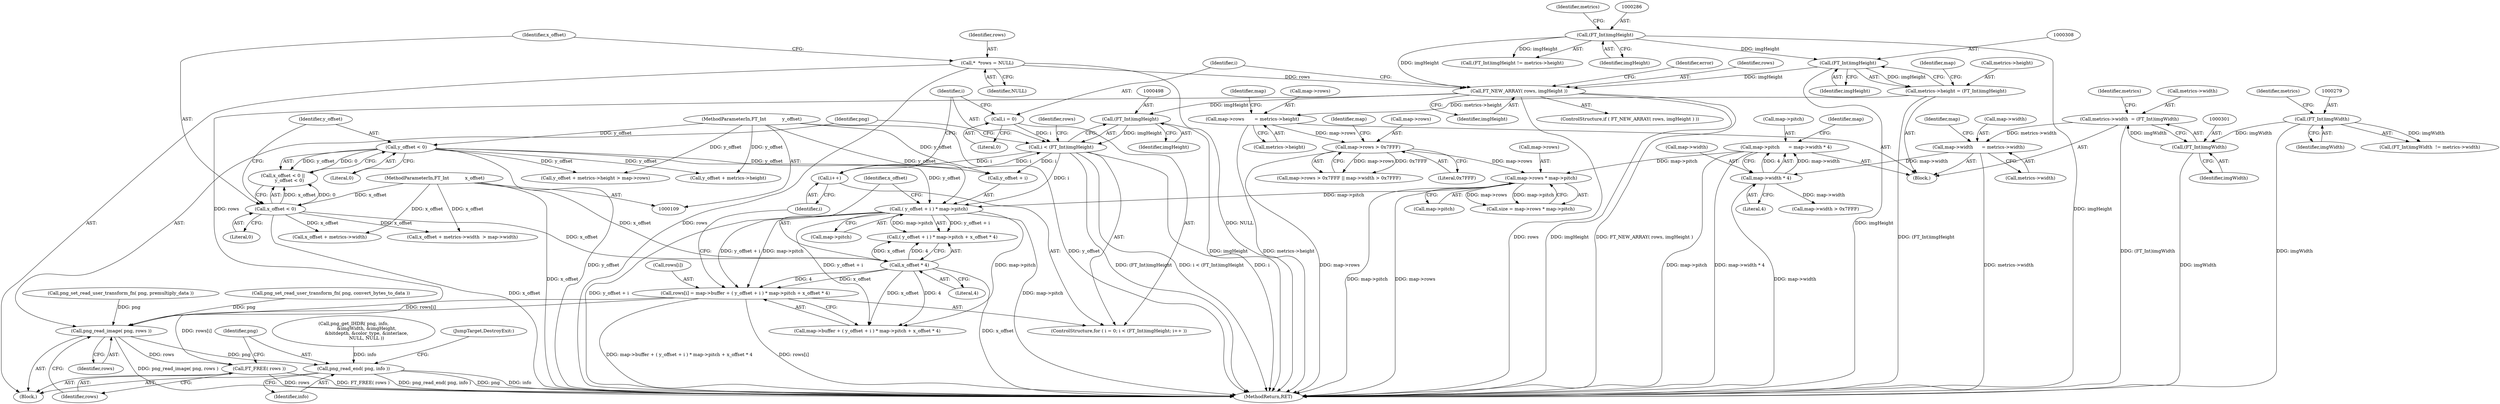 digraph "0_savannah_b3500af717010137046ec4076d1e1c0641e33727_6@array" {
"1000502" [label="(Call,rows[i] = map->buffer + ( y_offset + i ) * map->pitch + x_offset * 4)"];
"1000511" [label="(Call,( y_offset + i ) * map->pitch)"];
"1000149" [label="(Call,y_offset < 0)"];
"1000112" [label="(MethodParameterIn,FT_Int           y_offset)"];
"1000495" [label="(Call,i < (FT_Int)imgHeight)"];
"1000492" [label="(Call,i = 0)"];
"1000500" [label="(Call,i++)"];
"1000497" [label="(Call,(FT_Int)imgHeight)"];
"1000482" [label="(Call,FT_NEW_ARRAY( rows, imgHeight ))"];
"1000141" [label="(Call,*  *rows = NULL)"];
"1000307" [label="(Call,(FT_Int)imgHeight)"];
"1000285" [label="(Call,(FT_Int)imgHeight)"];
"1000363" [label="(Call,map->rows * map->pitch)"];
"1000345" [label="(Call,map->rows > 0x7FFF)"];
"1000317" [label="(Call,map->rows       = metrics->height)"];
"1000303" [label="(Call,metrics->height = (FT_Int)imgHeight)"];
"1000329" [label="(Call,map->pitch      = map->width * 4)"];
"1000333" [label="(Call,map->width * 4)"];
"1000310" [label="(Call,map->width      = metrics->width)"];
"1000296" [label="(Call,metrics->width  = (FT_Int)imgWidth)"];
"1000300" [label="(Call,(FT_Int)imgWidth)"];
"1000278" [label="(Call,(FT_Int)imgWidth)"];
"1000518" [label="(Call,x_offset * 4)"];
"1000146" [label="(Call,x_offset < 0)"];
"1000111" [label="(MethodParameterIn,FT_Int           x_offset)"];
"1000521" [label="(Call,png_read_image( png, rows ))"];
"1000524" [label="(Call,FT_FREE( rows ))"];
"1000526" [label="(Call,png_read_end( png, info ))"];
"1000277" [label="(Call,(FT_Int)imgWidth  != metrics->width)"];
"1000282" [label="(Identifier,metrics)"];
"1000333" [label="(Call,map->width * 4)"];
"1000112" [label="(MethodParameterIn,FT_Int           y_offset)"];
"1000518" [label="(Call,x_offset * 4)"];
"1000364" [label="(Call,map->rows)"];
"1000294" [label="(Block,)"];
"1000278" [label="(Call,(FT_Int)imgWidth)"];
"1000303" [label="(Call,metrics->height = (FT_Int)imgHeight)"];
"1000164" [label="(Call,x_offset + metrics->width)"];
"1000345" [label="(Call,map->rows > 0x7FFF)"];
"1000477" [label="(Call,png_set_read_user_transform_fn( png, convert_bytes_to_data ))"];
"1000525" [label="(Identifier,rows)"];
"1000111" [label="(MethodParameterIn,FT_Int           x_offset)"];
"1000363" [label="(Call,map->rows * map->pitch)"];
"1000481" [label="(ControlStructure,if ( FT_NEW_ARRAY( rows, imgHeight ) ))"];
"1000300" [label="(Call,(FT_Int)imgWidth)"];
"1000309" [label="(Identifier,imgHeight)"];
"1000519" [label="(Identifier,x_offset)"];
"1000334" [label="(Call,map->width)"];
"1000143" [label="(Identifier,NULL)"];
"1000491" [label="(ControlStructure,for ( i = 0; i < (FT_Int)imgHeight; i++ ))"];
"1000501" [label="(Identifier,i)"];
"1000529" [label="(JumpTarget,DestroyExit:)"];
"1000337" [label="(Literal,4)"];
"1000497" [label="(Call,(FT_Int)imgHeight)"];
"1000173" [label="(Call,y_offset + metrics->height > map->rows)"];
"1000285" [label="(Call,(FT_Int)imgHeight)"];
"1000522" [label="(Identifier,png)"];
"1000311" [label="(Call,map->width)"];
"1000340" [label="(Identifier,map)"];
"1000174" [label="(Call,y_offset + metrics->height)"];
"1000492" [label="(Call,i = 0)"];
"1000305" [label="(Identifier,metrics)"];
"1000151" [label="(Literal,0)"];
"1000510" [label="(Call,( y_offset + i ) * map->pitch + x_offset * 4)"];
"1000521" [label="(Call,png_read_image( png, rows ))"];
"1000119" [label="(Block,)"];
"1000503" [label="(Call,rows[i])"];
"1000361" [label="(Call,size = map->rows * map->pitch)"];
"1000350" [label="(Call,map->width > 0x7FFF)"];
"1000496" [label="(Identifier,i)"];
"1000280" [label="(Identifier,imgWidth)"];
"1000318" [label="(Call,map->rows)"];
"1000433" [label="(Call,png_get_IHDR( png, info,\n                  &imgWidth, &imgHeight,\n                  &bitdepth, &color_type, &interlace,\n                  NULL, NULL ))"];
"1000314" [label="(Call,metrics->width)"];
"1000499" [label="(Identifier,imgHeight)"];
"1000149" [label="(Call,y_offset < 0)"];
"1000494" [label="(Literal,0)"];
"1000150" [label="(Identifier,y_offset)"];
"1000506" [label="(Call,map->buffer + ( y_offset + i ) * map->pitch + x_offset * 4)"];
"1000146" [label="(Call,x_offset < 0)"];
"1000310" [label="(Call,map->width      = metrics->width)"];
"1000346" [label="(Call,map->rows)"];
"1000526" [label="(Call,png_read_end( png, info ))"];
"1000523" [label="(Identifier,rows)"];
"1000330" [label="(Call,map->pitch)"];
"1000142" [label="(Identifier,rows)"];
"1000307" [label="(Call,(FT_Int)imgHeight)"];
"1000344" [label="(Call,map->rows > 0x7FFF || map->width > 0x7FFF)"];
"1000524" [label="(Call,FT_FREE( rows ))"];
"1000147" [label="(Identifier,x_offset)"];
"1000352" [label="(Identifier,map)"];
"1000349" [label="(Literal,0x7FFF)"];
"1000289" [label="(Identifier,metrics)"];
"1000484" [label="(Identifier,imgHeight)"];
"1000482" [label="(Call,FT_NEW_ARRAY( rows, imgHeight ))"];
"1000504" [label="(Identifier,rows)"];
"1000287" [label="(Identifier,imgHeight)"];
"1000296" [label="(Call,metrics->width  = (FT_Int)imgWidth)"];
"1000502" [label="(Call,rows[i] = map->buffer + ( y_offset + i ) * map->pitch + x_offset * 4)"];
"1000321" [label="(Call,metrics->height)"];
"1000367" [label="(Call,map->pitch)"];
"1000528" [label="(Identifier,info)"];
"1000500" [label="(Call,i++)"];
"1000520" [label="(Literal,4)"];
"1000512" [label="(Call,y_offset + i)"];
"1000511" [label="(Call,( y_offset + i ) * map->pitch)"];
"1000312" [label="(Identifier,map)"];
"1000329" [label="(Call,map->pitch      = map->width * 4)"];
"1000487" [label="(Identifier,error)"];
"1000317" [label="(Call,map->rows       = metrics->height)"];
"1000148" [label="(Literal,0)"];
"1000483" [label="(Identifier,rows)"];
"1000495" [label="(Call,i < (FT_Int)imgHeight)"];
"1000284" [label="(Call,(FT_Int)imgHeight != metrics->height)"];
"1000304" [label="(Call,metrics->height)"];
"1000163" [label="(Call,x_offset + metrics->width  > map->width)"];
"1000515" [label="(Call,map->pitch)"];
"1000542" [label="(MethodReturn,RET)"];
"1000527" [label="(Identifier,png)"];
"1000326" [label="(Identifier,map)"];
"1000297" [label="(Call,metrics->width)"];
"1000493" [label="(Identifier,i)"];
"1000302" [label="(Identifier,imgWidth)"];
"1000141" [label="(Call,*  *rows = NULL)"];
"1000145" [label="(Call,x_offset < 0 ||\n         y_offset < 0)"];
"1000319" [label="(Identifier,map)"];
"1000472" [label="(Call,png_set_read_user_transform_fn( png, premultiply_data ))"];
"1000502" -> "1000491"  [label="AST: "];
"1000502" -> "1000506"  [label="CFG: "];
"1000503" -> "1000502"  [label="AST: "];
"1000506" -> "1000502"  [label="AST: "];
"1000501" -> "1000502"  [label="CFG: "];
"1000502" -> "1000542"  [label="DDG: map->buffer + ( y_offset + i ) * map->pitch + x_offset * 4"];
"1000502" -> "1000542"  [label="DDG: rows[i]"];
"1000511" -> "1000502"  [label="DDG: y_offset + i"];
"1000511" -> "1000502"  [label="DDG: map->pitch"];
"1000518" -> "1000502"  [label="DDG: x_offset"];
"1000518" -> "1000502"  [label="DDG: 4"];
"1000502" -> "1000521"  [label="DDG: rows[i]"];
"1000502" -> "1000524"  [label="DDG: rows[i]"];
"1000511" -> "1000510"  [label="AST: "];
"1000511" -> "1000515"  [label="CFG: "];
"1000512" -> "1000511"  [label="AST: "];
"1000515" -> "1000511"  [label="AST: "];
"1000519" -> "1000511"  [label="CFG: "];
"1000511" -> "1000542"  [label="DDG: map->pitch"];
"1000511" -> "1000542"  [label="DDG: y_offset + i"];
"1000511" -> "1000506"  [label="DDG: y_offset + i"];
"1000511" -> "1000506"  [label="DDG: map->pitch"];
"1000511" -> "1000510"  [label="DDG: y_offset + i"];
"1000511" -> "1000510"  [label="DDG: map->pitch"];
"1000149" -> "1000511"  [label="DDG: y_offset"];
"1000112" -> "1000511"  [label="DDG: y_offset"];
"1000495" -> "1000511"  [label="DDG: i"];
"1000363" -> "1000511"  [label="DDG: map->pitch"];
"1000149" -> "1000145"  [label="AST: "];
"1000149" -> "1000151"  [label="CFG: "];
"1000150" -> "1000149"  [label="AST: "];
"1000151" -> "1000149"  [label="AST: "];
"1000145" -> "1000149"  [label="CFG: "];
"1000149" -> "1000542"  [label="DDG: y_offset"];
"1000149" -> "1000145"  [label="DDG: y_offset"];
"1000149" -> "1000145"  [label="DDG: 0"];
"1000112" -> "1000149"  [label="DDG: y_offset"];
"1000149" -> "1000173"  [label="DDG: y_offset"];
"1000149" -> "1000174"  [label="DDG: y_offset"];
"1000149" -> "1000512"  [label="DDG: y_offset"];
"1000112" -> "1000109"  [label="AST: "];
"1000112" -> "1000542"  [label="DDG: y_offset"];
"1000112" -> "1000173"  [label="DDG: y_offset"];
"1000112" -> "1000174"  [label="DDG: y_offset"];
"1000112" -> "1000512"  [label="DDG: y_offset"];
"1000495" -> "1000491"  [label="AST: "];
"1000495" -> "1000497"  [label="CFG: "];
"1000496" -> "1000495"  [label="AST: "];
"1000497" -> "1000495"  [label="AST: "];
"1000504" -> "1000495"  [label="CFG: "];
"1000522" -> "1000495"  [label="CFG: "];
"1000495" -> "1000542"  [label="DDG: i"];
"1000495" -> "1000542"  [label="DDG: (FT_Int)imgHeight"];
"1000495" -> "1000542"  [label="DDG: i < (FT_Int)imgHeight"];
"1000492" -> "1000495"  [label="DDG: i"];
"1000500" -> "1000495"  [label="DDG: i"];
"1000497" -> "1000495"  [label="DDG: imgHeight"];
"1000495" -> "1000500"  [label="DDG: i"];
"1000495" -> "1000512"  [label="DDG: i"];
"1000492" -> "1000491"  [label="AST: "];
"1000492" -> "1000494"  [label="CFG: "];
"1000493" -> "1000492"  [label="AST: "];
"1000494" -> "1000492"  [label="AST: "];
"1000496" -> "1000492"  [label="CFG: "];
"1000500" -> "1000491"  [label="AST: "];
"1000500" -> "1000501"  [label="CFG: "];
"1000501" -> "1000500"  [label="AST: "];
"1000496" -> "1000500"  [label="CFG: "];
"1000497" -> "1000499"  [label="CFG: "];
"1000498" -> "1000497"  [label="AST: "];
"1000499" -> "1000497"  [label="AST: "];
"1000497" -> "1000542"  [label="DDG: imgHeight"];
"1000482" -> "1000497"  [label="DDG: imgHeight"];
"1000482" -> "1000481"  [label="AST: "];
"1000482" -> "1000484"  [label="CFG: "];
"1000483" -> "1000482"  [label="AST: "];
"1000484" -> "1000482"  [label="AST: "];
"1000487" -> "1000482"  [label="CFG: "];
"1000493" -> "1000482"  [label="CFG: "];
"1000482" -> "1000542"  [label="DDG: rows"];
"1000482" -> "1000542"  [label="DDG: imgHeight"];
"1000482" -> "1000542"  [label="DDG: FT_NEW_ARRAY( rows, imgHeight )"];
"1000141" -> "1000482"  [label="DDG: rows"];
"1000307" -> "1000482"  [label="DDG: imgHeight"];
"1000285" -> "1000482"  [label="DDG: imgHeight"];
"1000482" -> "1000521"  [label="DDG: rows"];
"1000141" -> "1000119"  [label="AST: "];
"1000141" -> "1000143"  [label="CFG: "];
"1000142" -> "1000141"  [label="AST: "];
"1000143" -> "1000141"  [label="AST: "];
"1000147" -> "1000141"  [label="CFG: "];
"1000141" -> "1000542"  [label="DDG: rows"];
"1000141" -> "1000542"  [label="DDG: NULL"];
"1000307" -> "1000303"  [label="AST: "];
"1000307" -> "1000309"  [label="CFG: "];
"1000308" -> "1000307"  [label="AST: "];
"1000309" -> "1000307"  [label="AST: "];
"1000303" -> "1000307"  [label="CFG: "];
"1000307" -> "1000542"  [label="DDG: imgHeight"];
"1000307" -> "1000303"  [label="DDG: imgHeight"];
"1000285" -> "1000307"  [label="DDG: imgHeight"];
"1000285" -> "1000284"  [label="AST: "];
"1000285" -> "1000287"  [label="CFG: "];
"1000286" -> "1000285"  [label="AST: "];
"1000287" -> "1000285"  [label="AST: "];
"1000289" -> "1000285"  [label="CFG: "];
"1000285" -> "1000542"  [label="DDG: imgHeight"];
"1000285" -> "1000284"  [label="DDG: imgHeight"];
"1000363" -> "1000361"  [label="AST: "];
"1000363" -> "1000367"  [label="CFG: "];
"1000364" -> "1000363"  [label="AST: "];
"1000367" -> "1000363"  [label="AST: "];
"1000361" -> "1000363"  [label="CFG: "];
"1000363" -> "1000542"  [label="DDG: map->rows"];
"1000363" -> "1000542"  [label="DDG: map->pitch"];
"1000363" -> "1000361"  [label="DDG: map->rows"];
"1000363" -> "1000361"  [label="DDG: map->pitch"];
"1000345" -> "1000363"  [label="DDG: map->rows"];
"1000329" -> "1000363"  [label="DDG: map->pitch"];
"1000345" -> "1000344"  [label="AST: "];
"1000345" -> "1000349"  [label="CFG: "];
"1000346" -> "1000345"  [label="AST: "];
"1000349" -> "1000345"  [label="AST: "];
"1000352" -> "1000345"  [label="CFG: "];
"1000344" -> "1000345"  [label="CFG: "];
"1000345" -> "1000542"  [label="DDG: map->rows"];
"1000345" -> "1000344"  [label="DDG: map->rows"];
"1000345" -> "1000344"  [label="DDG: 0x7FFF"];
"1000317" -> "1000345"  [label="DDG: map->rows"];
"1000317" -> "1000294"  [label="AST: "];
"1000317" -> "1000321"  [label="CFG: "];
"1000318" -> "1000317"  [label="AST: "];
"1000321" -> "1000317"  [label="AST: "];
"1000326" -> "1000317"  [label="CFG: "];
"1000317" -> "1000542"  [label="DDG: metrics->height"];
"1000303" -> "1000317"  [label="DDG: metrics->height"];
"1000303" -> "1000294"  [label="AST: "];
"1000304" -> "1000303"  [label="AST: "];
"1000312" -> "1000303"  [label="CFG: "];
"1000303" -> "1000542"  [label="DDG: (FT_Int)imgHeight"];
"1000329" -> "1000294"  [label="AST: "];
"1000329" -> "1000333"  [label="CFG: "];
"1000330" -> "1000329"  [label="AST: "];
"1000333" -> "1000329"  [label="AST: "];
"1000340" -> "1000329"  [label="CFG: "];
"1000329" -> "1000542"  [label="DDG: map->width * 4"];
"1000329" -> "1000542"  [label="DDG: map->pitch"];
"1000333" -> "1000329"  [label="DDG: map->width"];
"1000333" -> "1000329"  [label="DDG: 4"];
"1000333" -> "1000337"  [label="CFG: "];
"1000334" -> "1000333"  [label="AST: "];
"1000337" -> "1000333"  [label="AST: "];
"1000333" -> "1000542"  [label="DDG: map->width"];
"1000310" -> "1000333"  [label="DDG: map->width"];
"1000333" -> "1000350"  [label="DDG: map->width"];
"1000310" -> "1000294"  [label="AST: "];
"1000310" -> "1000314"  [label="CFG: "];
"1000311" -> "1000310"  [label="AST: "];
"1000314" -> "1000310"  [label="AST: "];
"1000319" -> "1000310"  [label="CFG: "];
"1000310" -> "1000542"  [label="DDG: metrics->width"];
"1000296" -> "1000310"  [label="DDG: metrics->width"];
"1000296" -> "1000294"  [label="AST: "];
"1000296" -> "1000300"  [label="CFG: "];
"1000297" -> "1000296"  [label="AST: "];
"1000300" -> "1000296"  [label="AST: "];
"1000305" -> "1000296"  [label="CFG: "];
"1000296" -> "1000542"  [label="DDG: (FT_Int)imgWidth"];
"1000300" -> "1000296"  [label="DDG: imgWidth"];
"1000300" -> "1000302"  [label="CFG: "];
"1000301" -> "1000300"  [label="AST: "];
"1000302" -> "1000300"  [label="AST: "];
"1000300" -> "1000542"  [label="DDG: imgWidth"];
"1000278" -> "1000300"  [label="DDG: imgWidth"];
"1000278" -> "1000277"  [label="AST: "];
"1000278" -> "1000280"  [label="CFG: "];
"1000279" -> "1000278"  [label="AST: "];
"1000280" -> "1000278"  [label="AST: "];
"1000282" -> "1000278"  [label="CFG: "];
"1000278" -> "1000542"  [label="DDG: imgWidth"];
"1000278" -> "1000277"  [label="DDG: imgWidth"];
"1000518" -> "1000510"  [label="AST: "];
"1000518" -> "1000520"  [label="CFG: "];
"1000519" -> "1000518"  [label="AST: "];
"1000520" -> "1000518"  [label="AST: "];
"1000510" -> "1000518"  [label="CFG: "];
"1000518" -> "1000542"  [label="DDG: x_offset"];
"1000518" -> "1000506"  [label="DDG: x_offset"];
"1000518" -> "1000506"  [label="DDG: 4"];
"1000518" -> "1000510"  [label="DDG: x_offset"];
"1000518" -> "1000510"  [label="DDG: 4"];
"1000146" -> "1000518"  [label="DDG: x_offset"];
"1000111" -> "1000518"  [label="DDG: x_offset"];
"1000146" -> "1000145"  [label="AST: "];
"1000146" -> "1000148"  [label="CFG: "];
"1000147" -> "1000146"  [label="AST: "];
"1000148" -> "1000146"  [label="AST: "];
"1000150" -> "1000146"  [label="CFG: "];
"1000145" -> "1000146"  [label="CFG: "];
"1000146" -> "1000542"  [label="DDG: x_offset"];
"1000146" -> "1000145"  [label="DDG: x_offset"];
"1000146" -> "1000145"  [label="DDG: 0"];
"1000111" -> "1000146"  [label="DDG: x_offset"];
"1000146" -> "1000163"  [label="DDG: x_offset"];
"1000146" -> "1000164"  [label="DDG: x_offset"];
"1000111" -> "1000109"  [label="AST: "];
"1000111" -> "1000542"  [label="DDG: x_offset"];
"1000111" -> "1000163"  [label="DDG: x_offset"];
"1000111" -> "1000164"  [label="DDG: x_offset"];
"1000521" -> "1000119"  [label="AST: "];
"1000521" -> "1000523"  [label="CFG: "];
"1000522" -> "1000521"  [label="AST: "];
"1000523" -> "1000521"  [label="AST: "];
"1000525" -> "1000521"  [label="CFG: "];
"1000521" -> "1000542"  [label="DDG: png_read_image( png, rows )"];
"1000472" -> "1000521"  [label="DDG: png"];
"1000477" -> "1000521"  [label="DDG: png"];
"1000521" -> "1000524"  [label="DDG: rows"];
"1000521" -> "1000526"  [label="DDG: png"];
"1000524" -> "1000119"  [label="AST: "];
"1000524" -> "1000525"  [label="CFG: "];
"1000525" -> "1000524"  [label="AST: "];
"1000527" -> "1000524"  [label="CFG: "];
"1000524" -> "1000542"  [label="DDG: rows"];
"1000524" -> "1000542"  [label="DDG: FT_FREE( rows )"];
"1000526" -> "1000119"  [label="AST: "];
"1000526" -> "1000528"  [label="CFG: "];
"1000527" -> "1000526"  [label="AST: "];
"1000528" -> "1000526"  [label="AST: "];
"1000529" -> "1000526"  [label="CFG: "];
"1000526" -> "1000542"  [label="DDG: info"];
"1000526" -> "1000542"  [label="DDG: png_read_end( png, info )"];
"1000526" -> "1000542"  [label="DDG: png"];
"1000433" -> "1000526"  [label="DDG: info"];
}
